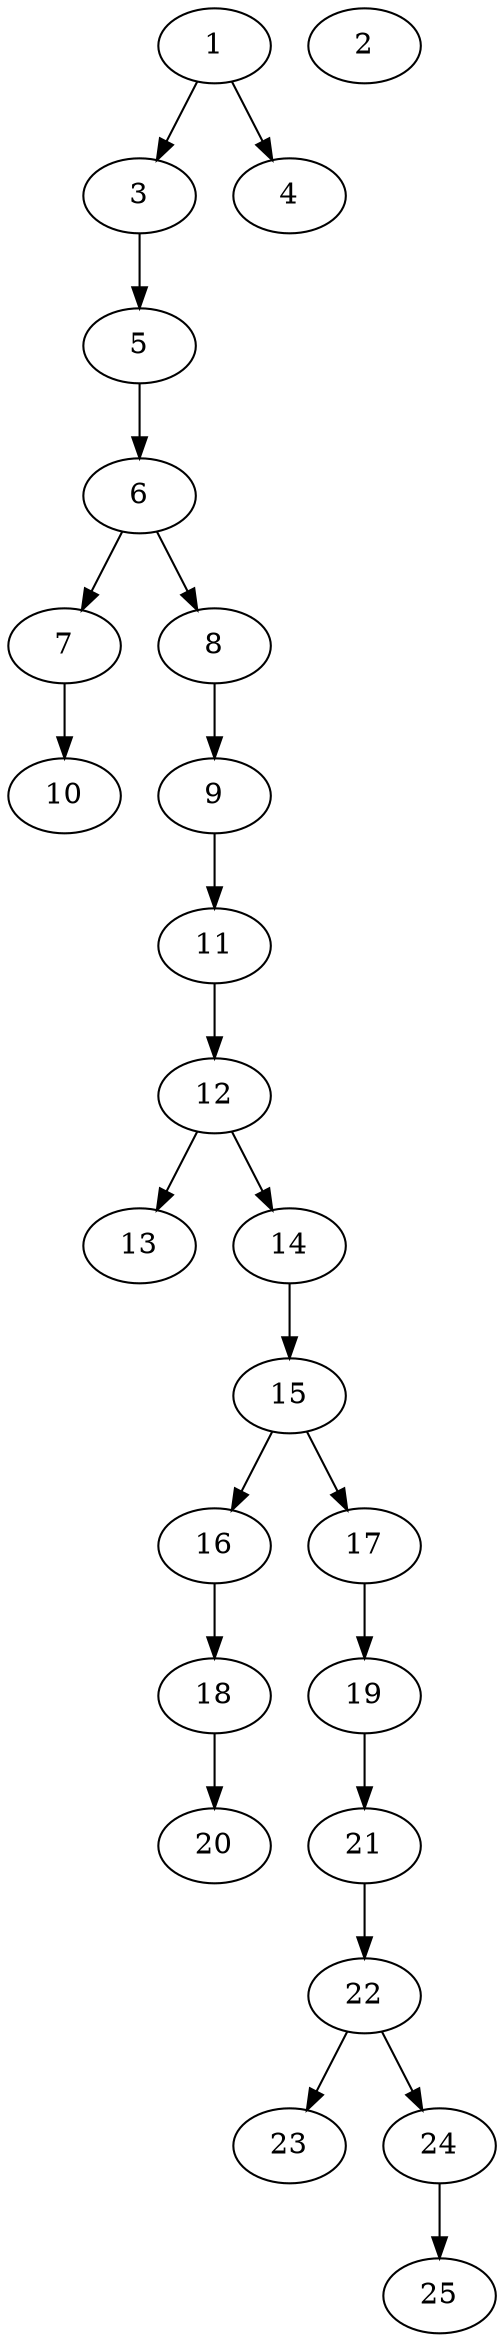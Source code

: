 // DAG automatically generated by daggen at Thu Oct  3 14:00:39 2019
// ./daggen --dot -n 25 --ccr 0.4 --fat 0.3 --regular 0.5 --density 0.5 --mindata 5242880 --maxdata 52428800 
digraph G {
  1 [size="26027520", alpha="0.14", expect_size="10411008"] 
  1 -> 3 [size ="10411008"]
  1 -> 4 [size ="10411008"]
  2 [size="15664640", alpha="0.06", expect_size="6265856"] 
  3 [size="19330560", alpha="0.17", expect_size="7732224"] 
  3 -> 5 [size ="7732224"]
  4 [size="57756160", alpha="0.13", expect_size="23102464"] 
  5 [size="67269120", alpha="0.17", expect_size="26907648"] 
  5 -> 6 [size ="26907648"]
  6 [size="65479680", alpha="0.01", expect_size="26191872"] 
  6 -> 7 [size ="26191872"]
  6 -> 8 [size ="26191872"]
  7 [size="98805760", alpha="0.12", expect_size="39522304"] 
  7 -> 10 [size ="39522304"]
  8 [size="114734080", alpha="0.08", expect_size="45893632"] 
  8 -> 9 [size ="45893632"]
  9 [size="29127680", alpha="0.03", expect_size="11651072"] 
  9 -> 11 [size ="11651072"]
  10 [size="113902080", alpha="0.17", expect_size="45560832"] 
  11 [size="20707840", alpha="0.19", expect_size="8283136"] 
  11 -> 12 [size ="8283136"]
  12 [size="102615040", alpha="0.02", expect_size="41046016"] 
  12 -> 13 [size ="41046016"]
  12 -> 14 [size ="41046016"]
  13 [size="20551680", alpha="0.03", expect_size="8220672"] 
  14 [size="117972480", alpha="0.02", expect_size="47188992"] 
  14 -> 15 [size ="47188992"]
  15 [size="74032640", alpha="0.11", expect_size="29613056"] 
  15 -> 16 [size ="29613056"]
  15 -> 17 [size ="29613056"]
  16 [size="55252480", alpha="0.18", expect_size="22100992"] 
  16 -> 18 [size ="22100992"]
  17 [size="61091840", alpha="0.19", expect_size="24436736"] 
  17 -> 19 [size ="24436736"]
  18 [size="130112000", alpha="0.19", expect_size="52044800"] 
  18 -> 20 [size ="52044800"]
  19 [size="56471040", alpha="0.17", expect_size="22588416"] 
  19 -> 21 [size ="22588416"]
  20 [size="72878080", alpha="0.00", expect_size="29151232"] 
  21 [size="56227840", alpha="0.06", expect_size="22491136"] 
  21 -> 22 [size ="22491136"]
  22 [size="47639040", alpha="0.11", expect_size="19055616"] 
  22 -> 23 [size ="19055616"]
  22 -> 24 [size ="19055616"]
  23 [size="62110720", alpha="0.18", expect_size="24844288"] 
  24 [size="81075200", alpha="0.12", expect_size="32430080"] 
  24 -> 25 [size ="32430080"]
  25 [size="92582400", alpha="0.15", expect_size="37032960"] 
}
